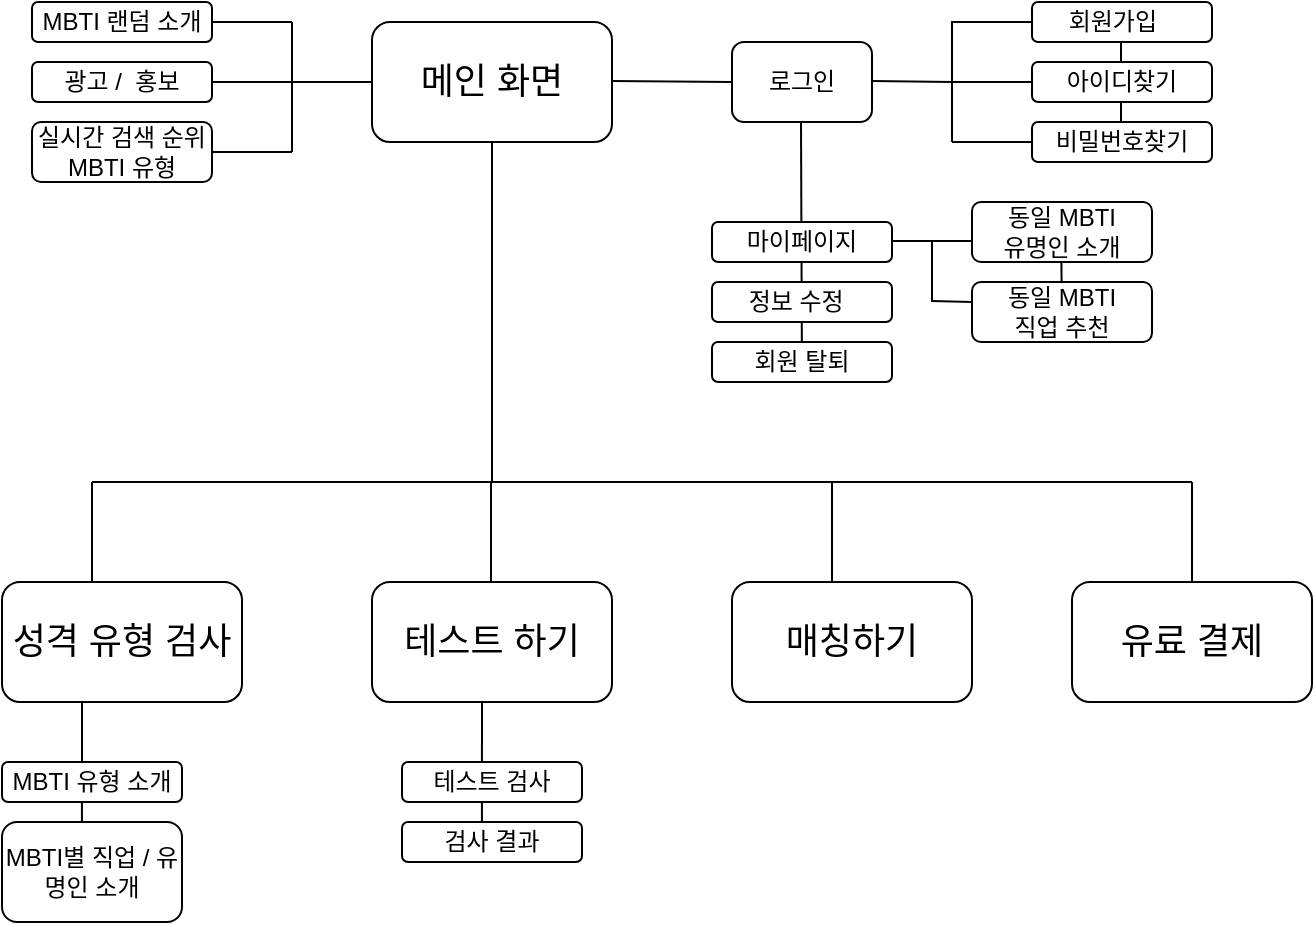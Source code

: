 <mxfile version="22.1.16" type="github">
  <diagram id="prtHgNgQTEPvFCAcTncT" name="Page-1">
    <mxGraphModel dx="1434" dy="780" grid="1" gridSize="10" guides="1" tooltips="1" connect="1" arrows="1" fold="1" page="1" pageScale="1" pageWidth="827" pageHeight="1169" math="0" shadow="0">
      <root>
        <mxCell id="0" />
        <mxCell id="1" parent="0" />
        <mxCell id="ExuNVrgQkDvQzKMcUa6Z-63" value="" style="endArrow=none;html=1;rounded=0;elbow=vertical;exitX=1;exitY=0.5;exitDx=0;exitDy=0;movable=1;resizable=1;rotatable=1;deletable=1;editable=1;locked=0;connectable=1;" edge="1" parent="1">
          <mxGeometry width="50" height="50" relative="1" as="geometry">
            <mxPoint x="644.5" y="200" as="sourcePoint" />
            <mxPoint x="645" y="250" as="targetPoint" />
          </mxGeometry>
        </mxCell>
        <mxCell id="ExuNVrgQkDvQzKMcUa6Z-43" value="" style="endArrow=none;html=1;rounded=0;elbow=vertical;exitX=1;exitY=0.5;exitDx=0;exitDy=0;movable=1;resizable=1;rotatable=1;deletable=1;editable=1;locked=0;connectable=1;" edge="1" parent="1">
          <mxGeometry width="50" height="50" relative="1" as="geometry">
            <mxPoint x="674.5" y="90" as="sourcePoint" />
            <mxPoint x="674.5" y="160.5" as="targetPoint" />
          </mxGeometry>
        </mxCell>
        <mxCell id="ExuNVrgQkDvQzKMcUa6Z-42" value="" style="endArrow=none;html=1;rounded=0;elbow=vertical;exitX=1;exitY=0.5;exitDx=0;exitDy=0;movable=1;resizable=1;rotatable=1;deletable=1;editable=1;locked=0;connectable=1;" edge="1" parent="1">
          <mxGeometry width="50" height="50" relative="1" as="geometry">
            <mxPoint x="514.5" y="150" as="sourcePoint" />
            <mxPoint x="515" y="280" as="targetPoint" />
          </mxGeometry>
        </mxCell>
        <mxCell id="ExuNVrgQkDvQzKMcUa6Z-1" value="&lt;font style=&quot;font-size: 18px;&quot;&gt;메인 화면&lt;/font&gt;" style="rounded=1;whiteSpace=wrap;html=1;movable=1;resizable=1;rotatable=1;deletable=1;editable=1;locked=0;connectable=1;" vertex="1" parent="1">
          <mxGeometry x="300" y="100" width="120" height="60" as="geometry" />
        </mxCell>
        <mxCell id="ExuNVrgQkDvQzKMcUa6Z-2" value="로그인" style="rounded=1;whiteSpace=wrap;html=1;movable=1;resizable=1;rotatable=1;deletable=1;editable=1;locked=0;connectable=1;" vertex="1" parent="1">
          <mxGeometry x="480" y="110" width="70" height="40" as="geometry" />
        </mxCell>
        <mxCell id="ExuNVrgQkDvQzKMcUa6Z-9" value="비밀번호찾기" style="rounded=1;whiteSpace=wrap;html=1;movable=1;resizable=1;rotatable=1;deletable=1;editable=1;locked=0;connectable=1;" vertex="1" parent="1">
          <mxGeometry x="630" y="150" width="90" height="20" as="geometry" />
        </mxCell>
        <mxCell id="ExuNVrgQkDvQzKMcUa6Z-10" value="아이디찾기" style="rounded=1;whiteSpace=wrap;html=1;movable=1;resizable=1;rotatable=1;deletable=1;editable=1;locked=0;connectable=1;" vertex="1" parent="1">
          <mxGeometry x="630" y="120" width="90" height="20" as="geometry" />
        </mxCell>
        <mxCell id="ExuNVrgQkDvQzKMcUa6Z-11" value="회원가입&lt;span style=&quot;white-space: pre;&quot;&gt;&#x9;&lt;/span&gt;" style="rounded=1;whiteSpace=wrap;html=1;movable=1;resizable=1;rotatable=1;deletable=1;editable=1;locked=0;connectable=1;" vertex="1" parent="1">
          <mxGeometry x="630" y="90" width="90" height="20" as="geometry" />
        </mxCell>
        <mxCell id="ExuNVrgQkDvQzKMcUa6Z-17" value="실시간 검색 순위 MBTI 유형" style="rounded=1;whiteSpace=wrap;html=1;movable=1;resizable=1;rotatable=1;deletable=1;editable=1;locked=0;connectable=1;" vertex="1" parent="1">
          <mxGeometry x="130" y="150" width="90" height="30" as="geometry" />
        </mxCell>
        <mxCell id="ExuNVrgQkDvQzKMcUa6Z-18" value="광고 /&amp;nbsp; 홍보" style="rounded=1;whiteSpace=wrap;html=1;movable=1;resizable=1;rotatable=1;deletable=1;editable=1;locked=0;connectable=1;" vertex="1" parent="1">
          <mxGeometry x="130" y="120" width="90" height="20" as="geometry" />
        </mxCell>
        <mxCell id="ExuNVrgQkDvQzKMcUa6Z-19" value="MBTI 랜덤 소개" style="rounded=1;whiteSpace=wrap;html=1;movable=1;resizable=1;rotatable=1;deletable=1;editable=1;locked=0;connectable=1;" vertex="1" parent="1">
          <mxGeometry x="130" y="90" width="90" height="20" as="geometry" />
        </mxCell>
        <mxCell id="ExuNVrgQkDvQzKMcUa6Z-20" value="회원 탈퇴" style="rounded=1;whiteSpace=wrap;html=1;movable=1;resizable=1;rotatable=1;deletable=1;editable=1;locked=0;connectable=1;" vertex="1" parent="1">
          <mxGeometry x="470" y="260" width="90" height="20" as="geometry" />
        </mxCell>
        <mxCell id="ExuNVrgQkDvQzKMcUa6Z-21" value="정보 수정&lt;span style=&quot;white-space: pre;&quot;&gt;&#x9;&lt;/span&gt;" style="rounded=1;whiteSpace=wrap;html=1;movable=1;resizable=1;rotatable=1;deletable=1;editable=1;locked=0;connectable=1;" vertex="1" parent="1">
          <mxGeometry x="470" y="230" width="90" height="20" as="geometry" />
        </mxCell>
        <mxCell id="ExuNVrgQkDvQzKMcUa6Z-22" value="마이페이지" style="rounded=1;whiteSpace=wrap;html=1;movable=1;resizable=1;rotatable=1;deletable=1;editable=1;locked=0;connectable=1;" vertex="1" parent="1">
          <mxGeometry x="470" y="200" width="90" height="20" as="geometry" />
        </mxCell>
        <mxCell id="ExuNVrgQkDvQzKMcUa6Z-24" value="" style="endArrow=none;html=1;rounded=0;elbow=vertical;exitX=1;exitY=0.5;exitDx=0;exitDy=0;entryX=0;entryY=0.5;entryDx=0;entryDy=0;movable=1;resizable=1;rotatable=1;deletable=1;editable=1;locked=0;connectable=1;" edge="1" parent="1" source="ExuNVrgQkDvQzKMcUa6Z-18" target="ExuNVrgQkDvQzKMcUa6Z-1">
          <mxGeometry width="50" height="50" relative="1" as="geometry">
            <mxPoint x="230" y="155" as="sourcePoint" />
            <mxPoint x="280" y="105" as="targetPoint" />
          </mxGeometry>
        </mxCell>
        <mxCell id="ExuNVrgQkDvQzKMcUa6Z-26" value="" style="endArrow=none;html=1;rounded=0;elbow=vertical;movable=1;resizable=1;rotatable=1;deletable=1;editable=1;locked=0;connectable=1;" edge="1" parent="1">
          <mxGeometry width="50" height="50" relative="1" as="geometry">
            <mxPoint x="260" y="165" as="sourcePoint" />
            <mxPoint x="260" y="100" as="targetPoint" />
          </mxGeometry>
        </mxCell>
        <mxCell id="ExuNVrgQkDvQzKMcUa6Z-33" value="" style="endArrow=none;html=1;rounded=0;elbow=vertical;exitX=1;exitY=0.5;exitDx=0;exitDy=0;movable=1;resizable=1;rotatable=1;deletable=1;editable=1;locked=0;connectable=1;" edge="1" parent="1" source="ExuNVrgQkDvQzKMcUa6Z-17">
          <mxGeometry width="50" height="50" relative="1" as="geometry">
            <mxPoint x="220" y="164.5" as="sourcePoint" />
            <mxPoint x="260" y="165" as="targetPoint" />
          </mxGeometry>
        </mxCell>
        <mxCell id="ExuNVrgQkDvQzKMcUa6Z-34" value="" style="endArrow=none;html=1;rounded=0;elbow=vertical;movable=1;resizable=1;rotatable=1;deletable=1;editable=1;locked=0;connectable=1;" edge="1" parent="1">
          <mxGeometry width="50" height="50" relative="1" as="geometry">
            <mxPoint x="220" y="100" as="sourcePoint" />
            <mxPoint x="260" y="100" as="targetPoint" />
          </mxGeometry>
        </mxCell>
        <mxCell id="ExuNVrgQkDvQzKMcUa6Z-36" value="" style="endArrow=none;html=1;rounded=0;elbow=vertical;exitX=1;exitY=0.5;exitDx=0;exitDy=0;entryX=0;entryY=0.5;entryDx=0;entryDy=0;movable=1;resizable=1;rotatable=1;deletable=1;editable=1;locked=0;connectable=1;" edge="1" parent="1" target="ExuNVrgQkDvQzKMcUa6Z-2">
          <mxGeometry width="50" height="50" relative="1" as="geometry">
            <mxPoint x="420" y="129.5" as="sourcePoint" />
            <mxPoint x="470" y="130" as="targetPoint" />
          </mxGeometry>
        </mxCell>
        <mxCell id="ExuNVrgQkDvQzKMcUa6Z-44" value="" style="endArrow=none;html=1;rounded=0;elbow=vertical;exitX=1;exitY=0.5;exitDx=0;exitDy=0;movable=1;resizable=1;rotatable=1;deletable=1;editable=1;locked=0;connectable=1;" edge="1" parent="1">
          <mxGeometry width="50" height="50" relative="1" as="geometry">
            <mxPoint x="590" y="99.5" as="sourcePoint" />
            <mxPoint x="590" y="160" as="targetPoint" />
          </mxGeometry>
        </mxCell>
        <mxCell id="ExuNVrgQkDvQzKMcUa6Z-45" value="" style="endArrow=none;html=1;rounded=0;elbow=vertical;movable=1;resizable=1;rotatable=1;deletable=1;editable=1;locked=0;connectable=1;" edge="1" parent="1">
          <mxGeometry width="50" height="50" relative="1" as="geometry">
            <mxPoint x="550" y="129.5" as="sourcePoint" />
            <mxPoint x="590" y="130" as="targetPoint" />
          </mxGeometry>
        </mxCell>
        <mxCell id="ExuNVrgQkDvQzKMcUa6Z-51" value="" style="endArrow=none;html=1;rounded=0;elbow=vertical;exitX=1;exitY=0.5;exitDx=0;exitDy=0;movable=1;resizable=1;rotatable=1;deletable=1;editable=1;locked=0;connectable=1;" edge="1" parent="1">
          <mxGeometry width="50" height="50" relative="1" as="geometry">
            <mxPoint x="590" y="100" as="sourcePoint" />
            <mxPoint x="630" y="100" as="targetPoint" />
          </mxGeometry>
        </mxCell>
        <mxCell id="ExuNVrgQkDvQzKMcUa6Z-53" value="" style="endArrow=none;html=1;rounded=0;elbow=vertical;exitX=1;exitY=0.5;exitDx=0;exitDy=0;movable=1;resizable=1;rotatable=1;deletable=1;editable=1;locked=0;connectable=1;" edge="1" parent="1">
          <mxGeometry width="50" height="50" relative="1" as="geometry">
            <mxPoint x="590" y="160" as="sourcePoint" />
            <mxPoint x="630" y="160" as="targetPoint" />
          </mxGeometry>
        </mxCell>
        <mxCell id="ExuNVrgQkDvQzKMcUa6Z-56" value="" style="endArrow=none;html=1;rounded=0;elbow=vertical;exitX=1;exitY=0.5;exitDx=0;exitDy=0;movable=1;resizable=1;rotatable=1;deletable=1;editable=1;locked=0;connectable=1;" edge="1" parent="1">
          <mxGeometry width="50" height="50" relative="1" as="geometry">
            <mxPoint x="590" y="130" as="sourcePoint" />
            <mxPoint x="630" y="130" as="targetPoint" />
          </mxGeometry>
        </mxCell>
        <mxCell id="ExuNVrgQkDvQzKMcUa6Z-57" value="" style="endArrow=none;html=1;rounded=0;elbow=vertical;exitX=0.5;exitY=1;exitDx=0;exitDy=0;movable=1;resizable=1;rotatable=1;deletable=1;editable=1;locked=0;connectable=1;" edge="1" parent="1" source="ExuNVrgQkDvQzKMcUa6Z-1">
          <mxGeometry width="50" height="50" relative="1" as="geometry">
            <mxPoint x="359.5" y="159.5" as="sourcePoint" />
            <mxPoint x="360" y="330" as="targetPoint" />
          </mxGeometry>
        </mxCell>
        <mxCell id="ExuNVrgQkDvQzKMcUa6Z-58" value="" style="endArrow=none;html=1;rounded=0;elbow=vertical;exitX=1;exitY=0.5;exitDx=0;exitDy=0;movable=1;resizable=1;rotatable=1;deletable=1;editable=1;locked=0;connectable=1;" edge="1" parent="1">
          <mxGeometry width="50" height="50" relative="1" as="geometry">
            <mxPoint x="560" y="209.5" as="sourcePoint" />
            <mxPoint x="600" y="209.5" as="targetPoint" />
          </mxGeometry>
        </mxCell>
        <mxCell id="ExuNVrgQkDvQzKMcUa6Z-61" value="동일 MBTI&lt;br&gt;직업 추천" style="rounded=1;whiteSpace=wrap;html=1;movable=1;resizable=1;rotatable=1;deletable=1;editable=1;locked=0;connectable=1;" vertex="1" parent="1">
          <mxGeometry x="600" y="230" width="90" height="30" as="geometry" />
        </mxCell>
        <mxCell id="ExuNVrgQkDvQzKMcUa6Z-62" value="동일 MBTI&lt;br&gt;유명인 소개" style="rounded=1;whiteSpace=wrap;html=1;movable=1;resizable=1;rotatable=1;deletable=1;editable=1;locked=0;connectable=1;" vertex="1" parent="1">
          <mxGeometry x="600" y="190" width="90" height="30" as="geometry" />
        </mxCell>
        <mxCell id="ExuNVrgQkDvQzKMcUa6Z-64" value="" style="endArrow=none;html=1;rounded=0;elbow=vertical;movable=1;resizable=1;rotatable=1;deletable=1;editable=1;locked=0;connectable=1;" edge="1" parent="1">
          <mxGeometry width="50" height="50" relative="1" as="geometry">
            <mxPoint x="580" y="240" as="sourcePoint" />
            <mxPoint x="580" y="210" as="targetPoint" />
          </mxGeometry>
        </mxCell>
        <mxCell id="ExuNVrgQkDvQzKMcUa6Z-65" value="" style="endArrow=none;html=1;rounded=0;elbow=vertical;exitX=1;exitY=0.5;exitDx=0;exitDy=0;movable=1;resizable=1;rotatable=1;deletable=1;editable=1;locked=0;connectable=1;" edge="1" parent="1">
          <mxGeometry width="50" height="50" relative="1" as="geometry">
            <mxPoint x="580" y="239.5" as="sourcePoint" />
            <mxPoint x="600" y="240" as="targetPoint" />
          </mxGeometry>
        </mxCell>
        <mxCell id="ExuNVrgQkDvQzKMcUa6Z-67" value="&lt;font style=&quot;font-size: 18px;&quot;&gt;성격 유형 검사&lt;/font&gt;" style="rounded=1;whiteSpace=wrap;html=1;movable=1;resizable=1;rotatable=1;deletable=1;editable=1;locked=0;connectable=1;" vertex="1" parent="1">
          <mxGeometry x="115" y="380" width="120" height="60" as="geometry" />
        </mxCell>
        <mxCell id="ExuNVrgQkDvQzKMcUa6Z-68" value="&lt;font style=&quot;font-size: 18px;&quot;&gt;테스트 하기&lt;/font&gt;" style="rounded=1;whiteSpace=wrap;html=1;movable=1;resizable=1;rotatable=1;deletable=1;editable=1;locked=0;connectable=1;" vertex="1" parent="1">
          <mxGeometry x="300" y="380" width="120" height="60" as="geometry" />
        </mxCell>
        <mxCell id="ExuNVrgQkDvQzKMcUa6Z-69" value="&lt;font style=&quot;font-size: 18px;&quot;&gt;매칭하기&lt;/font&gt;" style="rounded=1;whiteSpace=wrap;html=1;movable=1;resizable=1;rotatable=1;deletable=1;editable=1;locked=0;connectable=1;" vertex="1" parent="1">
          <mxGeometry x="480" y="380" width="120" height="60" as="geometry" />
        </mxCell>
        <mxCell id="ExuNVrgQkDvQzKMcUa6Z-70" value="" style="endArrow=none;html=1;rounded=0;elbow=vertical;movable=1;resizable=1;rotatable=1;deletable=1;editable=1;locked=0;connectable=1;" edge="1" parent="1">
          <mxGeometry width="50" height="50" relative="1" as="geometry">
            <mxPoint x="710" y="330" as="sourcePoint" />
            <mxPoint x="160" y="330" as="targetPoint" />
          </mxGeometry>
        </mxCell>
        <mxCell id="ExuNVrgQkDvQzKMcUa6Z-71" value="" style="endArrow=none;html=1;rounded=0;elbow=vertical;exitX=1;exitY=0.5;exitDx=0;exitDy=0;movable=1;resizable=1;rotatable=1;deletable=1;editable=1;locked=0;connectable=1;" edge="1" parent="1">
          <mxGeometry width="50" height="50" relative="1" as="geometry">
            <mxPoint x="530" y="330" as="sourcePoint" />
            <mxPoint x="530" y="380" as="targetPoint" />
          </mxGeometry>
        </mxCell>
        <mxCell id="ExuNVrgQkDvQzKMcUa6Z-72" value="" style="endArrow=none;html=1;rounded=0;elbow=vertical;movable=1;resizable=1;rotatable=1;deletable=1;editable=1;locked=0;connectable=1;" edge="1" parent="1">
          <mxGeometry width="50" height="50" relative="1" as="geometry">
            <mxPoint x="160" y="330" as="sourcePoint" />
            <mxPoint x="160" y="380" as="targetPoint" />
          </mxGeometry>
        </mxCell>
        <mxCell id="ExuNVrgQkDvQzKMcUa6Z-79" value="" style="endArrow=none;html=1;rounded=0;elbow=vertical;exitX=1;exitY=0.5;exitDx=0;exitDy=0;movable=1;resizable=1;rotatable=1;deletable=1;editable=1;locked=0;connectable=1;" edge="1" parent="1">
          <mxGeometry width="50" height="50" relative="1" as="geometry">
            <mxPoint x="710" y="330" as="sourcePoint" />
            <mxPoint x="710" y="380" as="targetPoint" />
          </mxGeometry>
        </mxCell>
        <mxCell id="ExuNVrgQkDvQzKMcUa6Z-80" value="&lt;span style=&quot;font-size: 18px;&quot;&gt;유료 결제&lt;/span&gt;" style="rounded=1;whiteSpace=wrap;html=1;movable=1;resizable=1;rotatable=1;deletable=1;editable=1;locked=0;connectable=1;" vertex="1" parent="1">
          <mxGeometry x="650" y="380" width="120" height="60" as="geometry" />
        </mxCell>
        <mxCell id="ExuNVrgQkDvQzKMcUa6Z-81" value="" style="endArrow=none;html=1;rounded=0;elbow=vertical;exitX=1;exitY=0.5;exitDx=0;exitDy=0;movable=1;resizable=1;rotatable=1;deletable=1;editable=1;locked=0;connectable=1;" edge="1" parent="1">
          <mxGeometry width="50" height="50" relative="1" as="geometry">
            <mxPoint x="359.5" y="330" as="sourcePoint" />
            <mxPoint x="359.5" y="380" as="targetPoint" />
          </mxGeometry>
        </mxCell>
        <mxCell id="ExuNVrgQkDvQzKMcUa6Z-86" value="" style="endArrow=none;html=1;rounded=0;elbow=vertical;exitX=1;exitY=0.5;exitDx=0;exitDy=0;movable=1;resizable=1;rotatable=1;deletable=1;editable=1;locked=0;connectable=1;entryX=0.444;entryY=0.5;entryDx=0;entryDy=0;entryPerimeter=0;" edge="1" parent="1" target="ExuNVrgQkDvQzKMcUa6Z-88">
          <mxGeometry width="50" height="50" relative="1" as="geometry">
            <mxPoint x="355" y="440" as="sourcePoint" />
            <mxPoint x="355" y="550" as="targetPoint" />
          </mxGeometry>
        </mxCell>
        <mxCell id="ExuNVrgQkDvQzKMcUa6Z-88" value="검사 결과" style="rounded=1;whiteSpace=wrap;html=1;movable=1;resizable=1;rotatable=1;deletable=1;editable=1;locked=0;connectable=1;" vertex="1" parent="1">
          <mxGeometry x="315" y="500" width="90" height="20" as="geometry" />
        </mxCell>
        <mxCell id="ExuNVrgQkDvQzKMcUa6Z-89" value="테스트 검사" style="rounded=1;whiteSpace=wrap;html=1;movable=1;resizable=1;rotatable=1;deletable=1;editable=1;locked=0;connectable=1;" vertex="1" parent="1">
          <mxGeometry x="315" y="470" width="90" height="20" as="geometry" />
        </mxCell>
        <mxCell id="ExuNVrgQkDvQzKMcUa6Z-93" value="" style="endArrow=none;html=1;rounded=0;elbow=vertical;exitX=1;exitY=0.5;exitDx=0;exitDy=0;movable=1;resizable=1;rotatable=1;deletable=1;editable=1;locked=0;connectable=1;entryX=0.444;entryY=0.5;entryDx=0;entryDy=0;entryPerimeter=0;" edge="1" parent="1" target="ExuNVrgQkDvQzKMcUa6Z-94">
          <mxGeometry width="50" height="50" relative="1" as="geometry">
            <mxPoint x="155" y="440" as="sourcePoint" />
            <mxPoint x="155" y="550" as="targetPoint" />
          </mxGeometry>
        </mxCell>
        <mxCell id="ExuNVrgQkDvQzKMcUa6Z-94" value="MBTI별 직업 / 유명인 소개" style="rounded=1;whiteSpace=wrap;html=1;movable=1;resizable=1;rotatable=1;deletable=1;editable=1;locked=0;connectable=1;" vertex="1" parent="1">
          <mxGeometry x="115" y="500" width="90" height="50" as="geometry" />
        </mxCell>
        <mxCell id="ExuNVrgQkDvQzKMcUa6Z-95" value="MBTI 유형 소개" style="rounded=1;whiteSpace=wrap;html=1;movable=1;resizable=1;rotatable=1;deletable=1;editable=1;locked=0;connectable=1;" vertex="1" parent="1">
          <mxGeometry x="115" y="470" width="90" height="20" as="geometry" />
        </mxCell>
      </root>
    </mxGraphModel>
  </diagram>
</mxfile>
